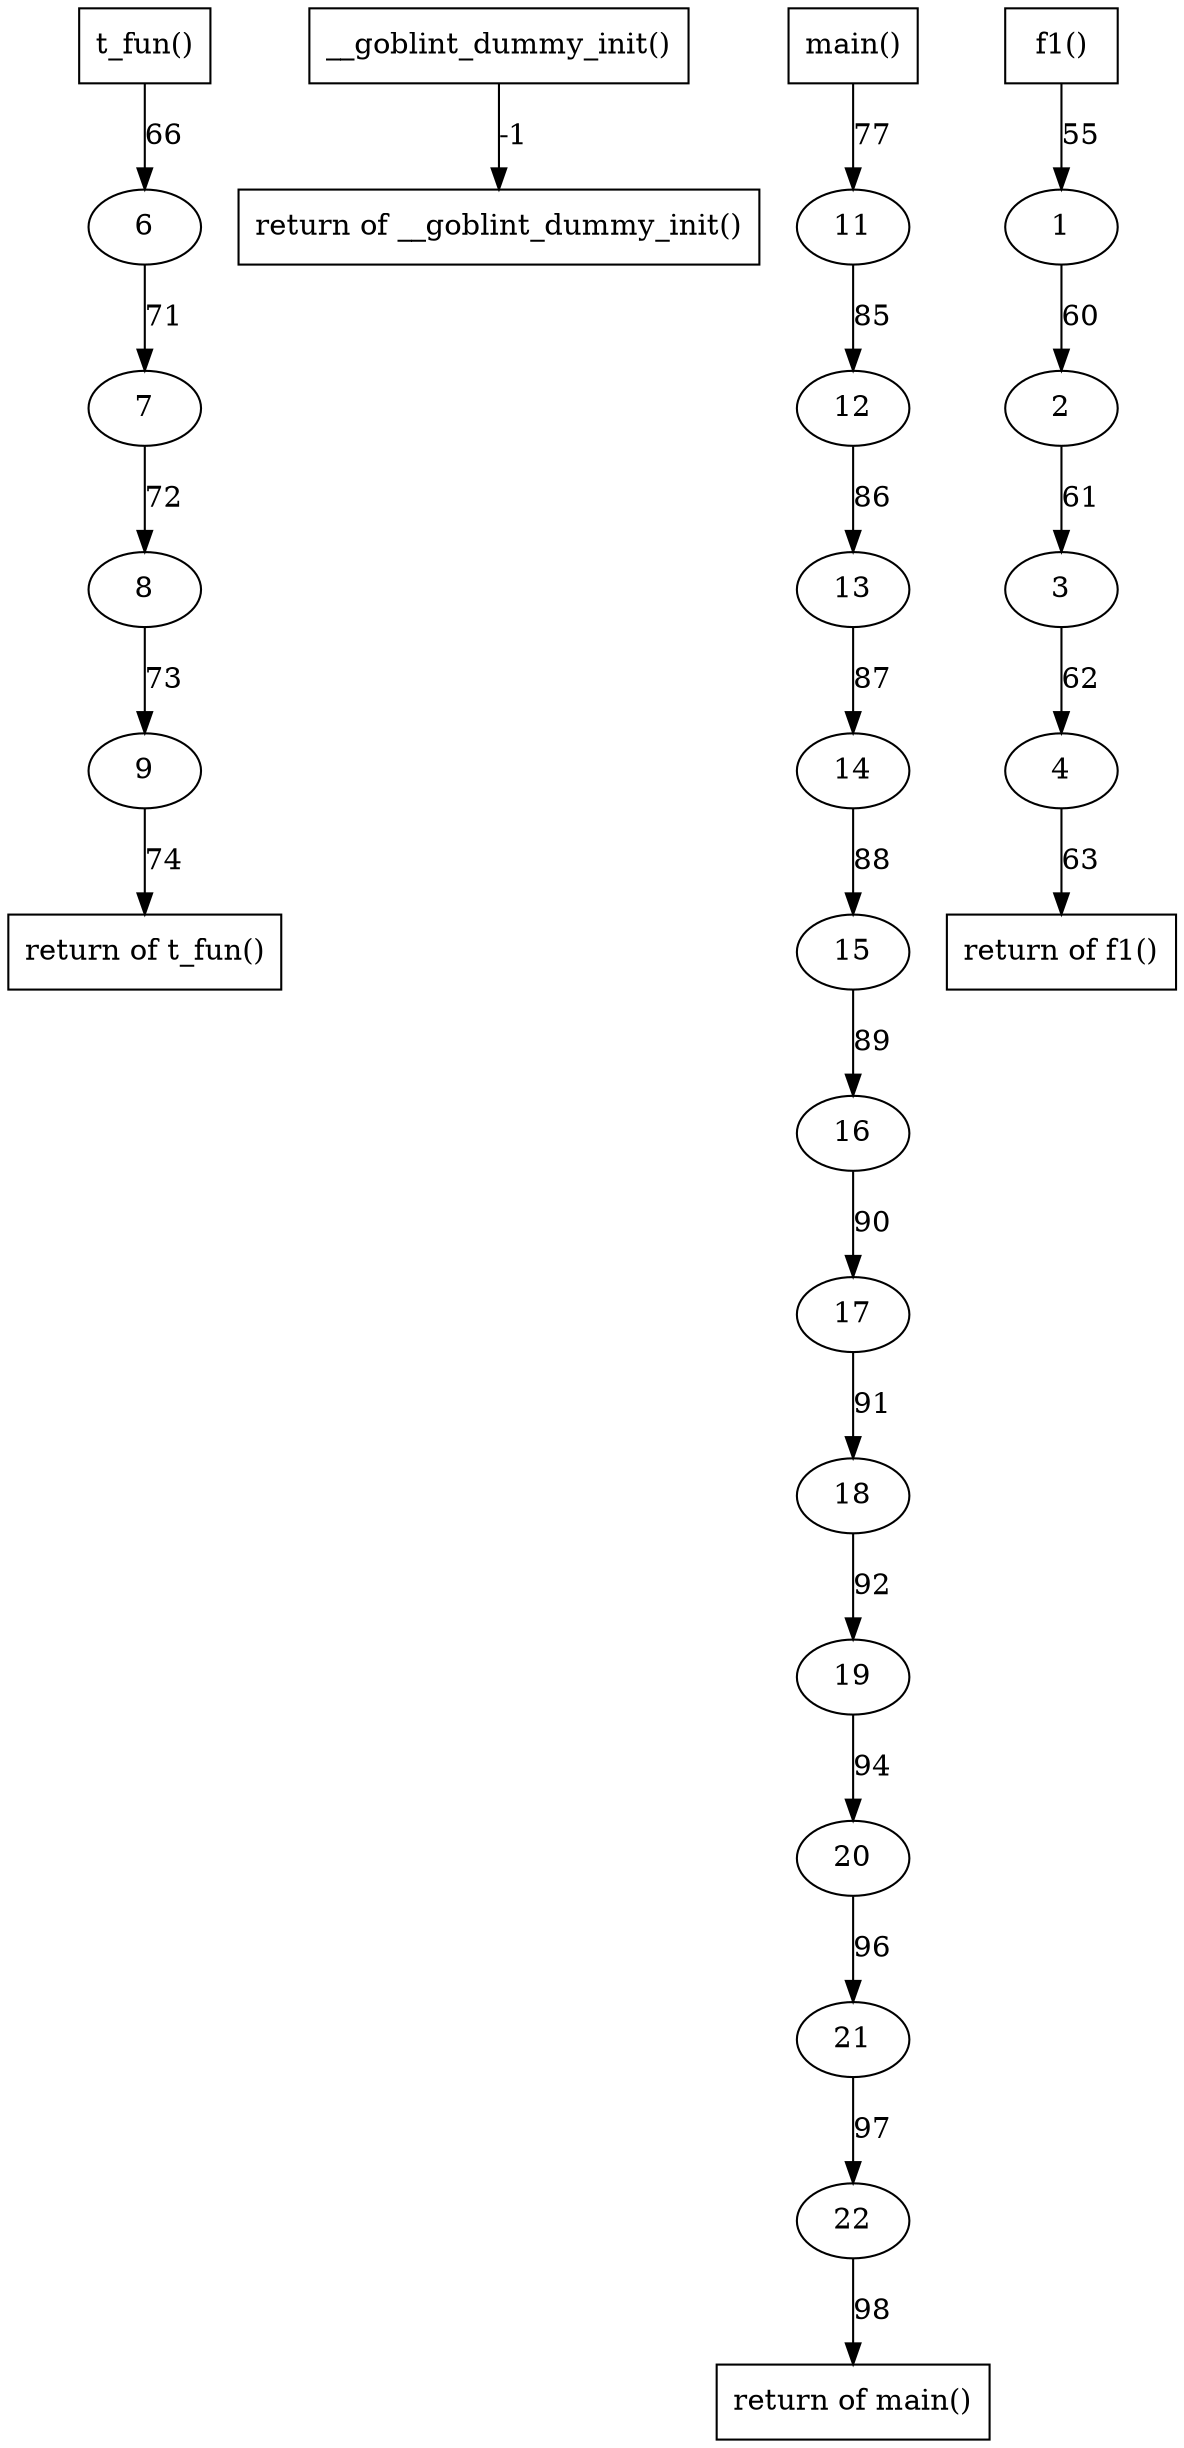 digraph cfg {
	node [];
	7 -> 8 [label = "72"] ;
	fun3 -> ret3 [label = "-1"] ;
	9 -> ret347 [label = "74"] ;
	18 -> 19 [label = "92"] ;
	13 -> 14 [label = "87"] ;
	4 -> ret344 [label = "63"] ;
	1 -> 2 [label = "60"] ;
	17 -> 18 [label = "91"] ;
	fun350 -> 11 [label = "77"] ;
	11 -> 12 [label = "85"] ;
	8 -> 9 [label = "73"] ;
	22 -> ret350 [label = "98"] ;
	3 -> 4 [label = "62"] ;
	2 -> 3 [label = "61"] ;
	12 -> 13 [label = "86"] ;
	21 -> 22 [label = "97"] ;
	20 -> 21 [label = "96"] ;
	15 -> 16 [label = "89"] ;
	6 -> 7 [label = "71"] ;
	14 -> 15 [label = "88"] ;
	16 -> 17 [label = "90"] ;
	fun344 -> 1 [label = "55"] ;
	19 -> 20 [label = "94"] ;
	fun347 -> 6 [label = "66"] ;
	8 [];
	ret3 [label="return of __goblint_dummy_init()",shape=box];
	ret347 [label="return of t_fun()",shape=box];
	19 [];
	14 [];
	ret344 [label="return of f1()",shape=box];
	2 [];
	18 [];
	11 [];
	fun347 [label="t_fun()",shape=box];
	fun344 [label="f1()",shape=box];
	12 [];
	9 [];
	ret350 [label="return of main()",shape=box];
	4 [];
	3 [];
	13 [];
	22 [];
	fun350 [label="main()",shape=box];
	21 [];
	16 [];
	7 [];
	15 [];
	17 [];
	fun3 [label="__goblint_dummy_init()",shape=box];
	1 [];
	20 [];
	6 [];
}
